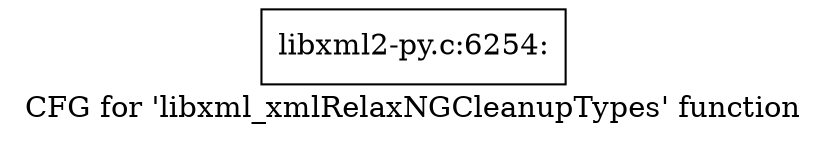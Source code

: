 digraph "CFG for 'libxml_xmlRelaxNGCleanupTypes' function" {
	label="CFG for 'libxml_xmlRelaxNGCleanupTypes' function";

	Node0x41f2c30 [shape=record,label="{libxml2-py.c:6254:}"];
}
